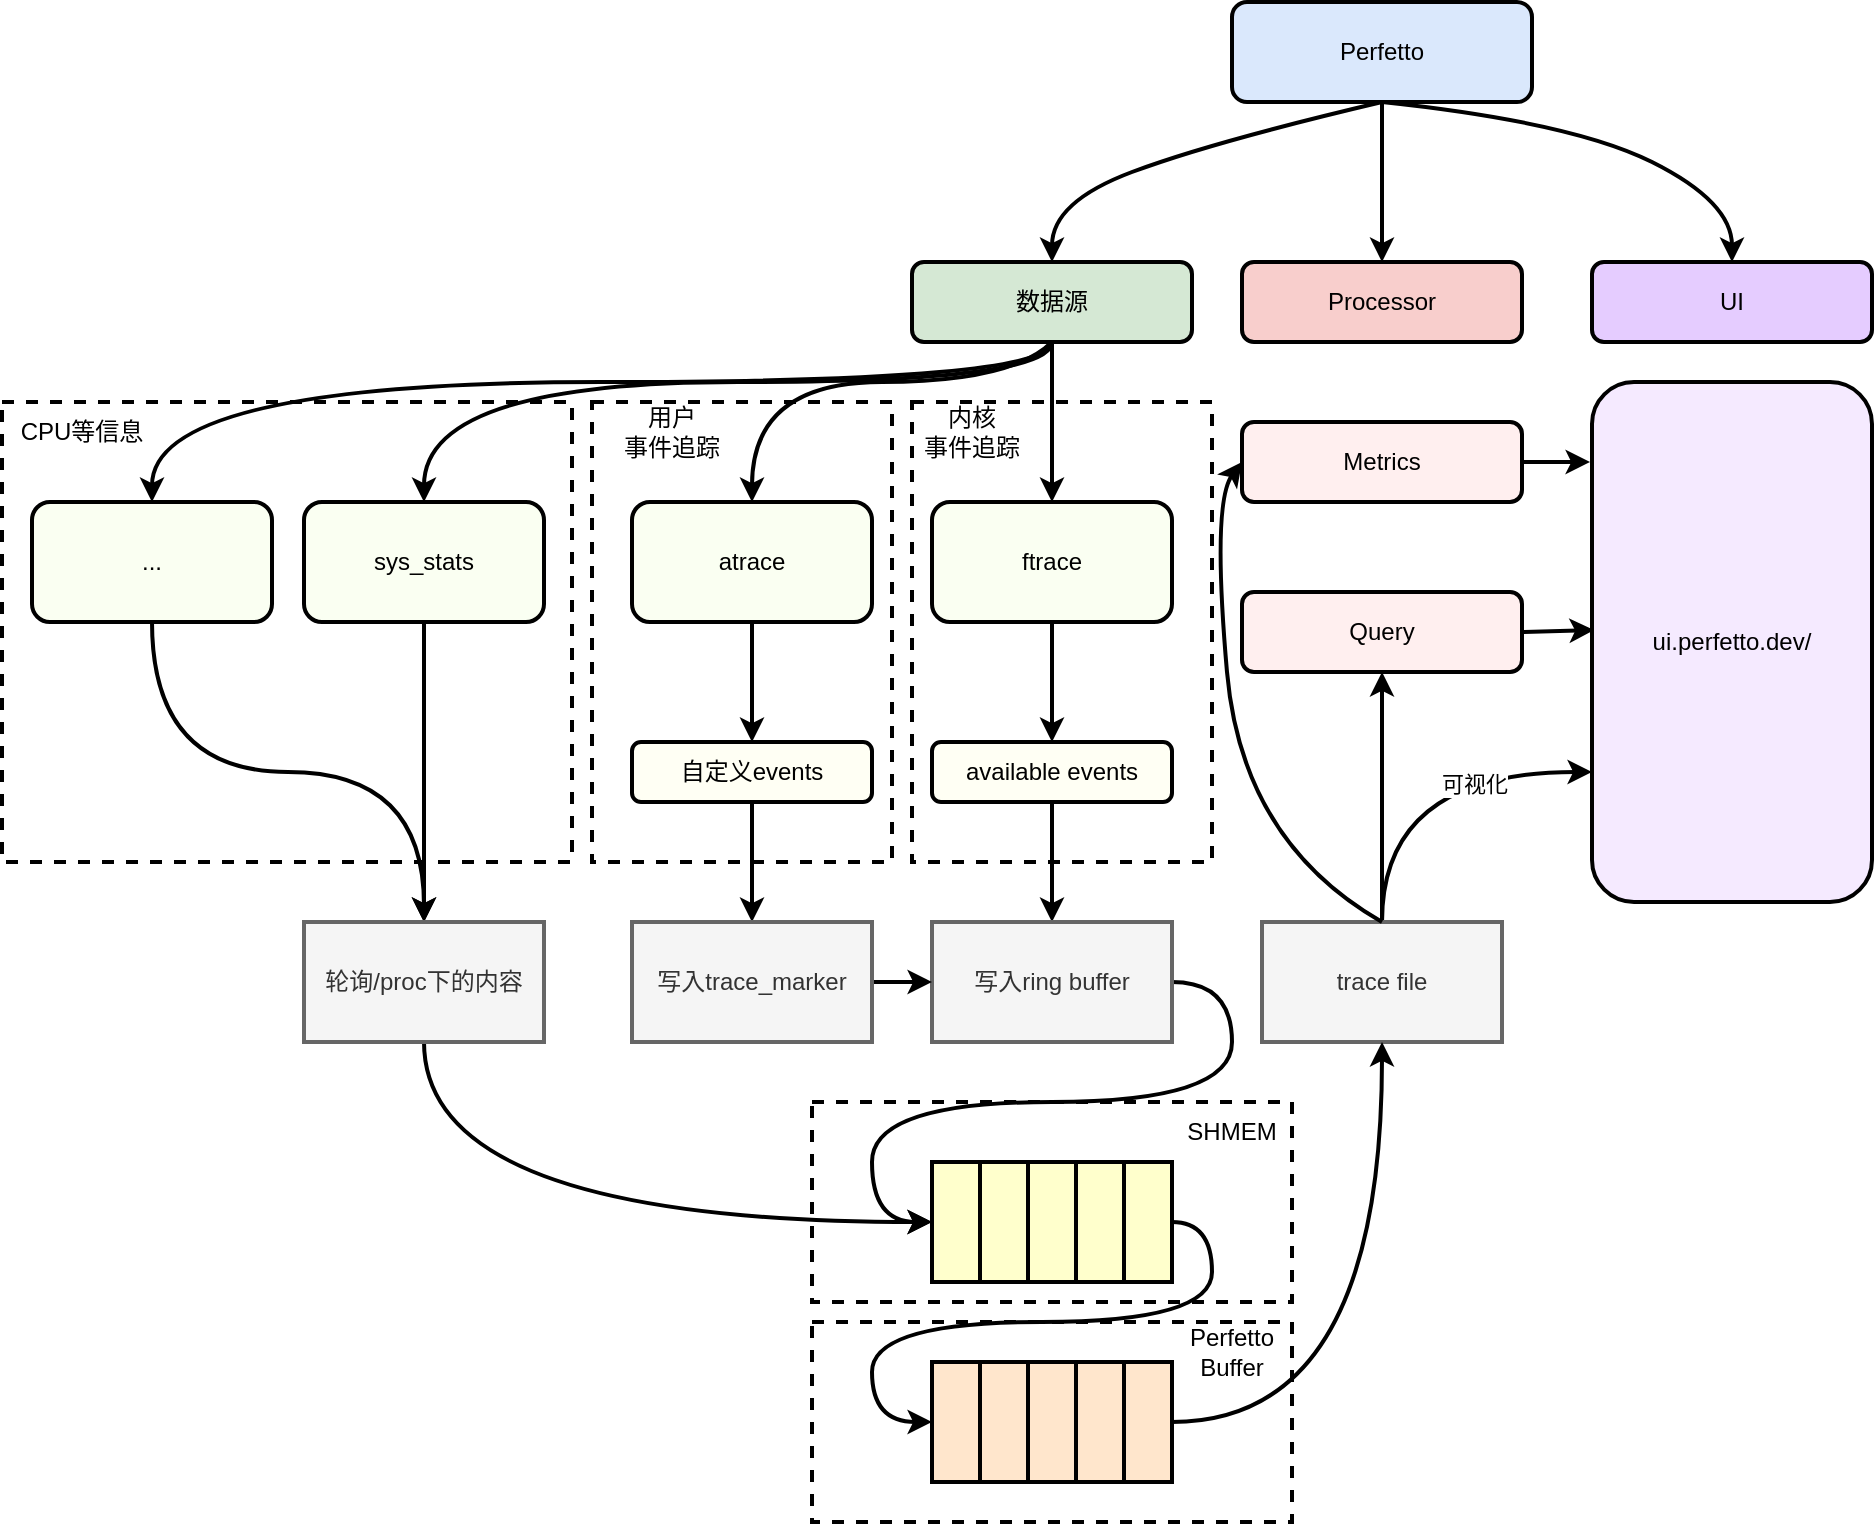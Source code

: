 <mxfile>
    <diagram id="rBZckapkyAHG_2cJXnG5" name="第 1 页">
        <mxGraphModel dx="1887" dy="1139" grid="1" gridSize="10" guides="1" tooltips="1" connect="1" arrows="1" fold="1" page="1" pageScale="1" pageWidth="827" pageHeight="1169" math="0" shadow="0">
            <root>
                <mxCell id="0"/>
                <mxCell id="1" parent="0"/>
                <mxCell id="91" value="" style="rounded=0;whiteSpace=wrap;html=1;strokeWidth=2;dashed=1;" vertex="1" parent="1">
                    <mxGeometry x="70" y="810" width="240" height="100" as="geometry"/>
                </mxCell>
                <mxCell id="89" value="" style="rounded=0;whiteSpace=wrap;html=1;strokeWidth=2;dashed=1;" vertex="1" parent="1">
                    <mxGeometry x="70" y="700" width="240" height="100" as="geometry"/>
                </mxCell>
                <mxCell id="40" value="" style="rounded=0;whiteSpace=wrap;html=1;strokeWidth=2;dashed=1;" parent="1" vertex="1">
                    <mxGeometry x="-335" y="350" width="285" height="230" as="geometry"/>
                </mxCell>
                <mxCell id="28" value="" style="rounded=0;whiteSpace=wrap;html=1;strokeWidth=2;dashed=1;" parent="1" vertex="1">
                    <mxGeometry x="120" y="350" width="150" height="230" as="geometry"/>
                </mxCell>
                <mxCell id="27" value="" style="rounded=0;whiteSpace=wrap;html=1;strokeWidth=2;dashed=1;" parent="1" vertex="1">
                    <mxGeometry x="-40" y="350" width="150" height="230" as="geometry"/>
                </mxCell>
                <mxCell id="26" style="edgeStyle=orthogonalEdgeStyle;html=1;exitX=0.5;exitY=1;exitDx=0;exitDy=0;entryX=0.5;entryY=0;entryDx=0;entryDy=0;curved=1;strokeWidth=2;" parent="1" source="2" target="4" edge="1">
                    <mxGeometry relative="1" as="geometry"/>
                </mxCell>
                <mxCell id="37" style="edgeStyle=orthogonalEdgeStyle;html=1;exitX=0.5;exitY=1;exitDx=0;exitDy=0;entryX=0.5;entryY=0;entryDx=0;entryDy=0;curved=1;strokeWidth=2;" parent="1" source="2" target="36" edge="1">
                    <mxGeometry relative="1" as="geometry">
                        <Array as="points">
                            <mxPoint x="190" y="340"/>
                            <mxPoint x="-124" y="340"/>
                        </Array>
                    </mxGeometry>
                </mxCell>
                <mxCell id="38" style="edgeStyle=orthogonalEdgeStyle;html=1;exitX=0.5;exitY=1;exitDx=0;exitDy=0;entryX=0.5;entryY=0;entryDx=0;entryDy=0;curved=1;strokeWidth=2;" parent="1" source="2" target="35" edge="1">
                    <mxGeometry relative="1" as="geometry">
                        <Array as="points">
                            <mxPoint x="190" y="340"/>
                            <mxPoint x="-260" y="340"/>
                        </Array>
                    </mxGeometry>
                </mxCell>
                <mxCell id="2" value="数据源" style="rounded=1;whiteSpace=wrap;html=1;strokeWidth=2;fillColor=#d5e8d4;strokeColor=light-dark(#000000, #446e2c);" parent="1" vertex="1">
                    <mxGeometry x="120" y="280" width="140" height="40" as="geometry"/>
                </mxCell>
                <mxCell id="25" style="edgeStyle=none;html=1;exitX=0.5;exitY=1;exitDx=0;exitDy=0;entryX=0.5;entryY=0;entryDx=0;entryDy=0;strokeWidth=2;" parent="1" source="3" target="17" edge="1">
                    <mxGeometry relative="1" as="geometry"/>
                </mxCell>
                <mxCell id="3" value="atrace" style="rounded=1;whiteSpace=wrap;html=1;strokeWidth=2;fillColor=#FAFFF2;" parent="1" vertex="1">
                    <mxGeometry x="-20" y="400" width="120" height="60" as="geometry"/>
                </mxCell>
                <mxCell id="16" style="edgeStyle=none;html=1;exitX=0.5;exitY=1;exitDx=0;exitDy=0;entryX=0.5;entryY=0;entryDx=0;entryDy=0;strokeWidth=2;" parent="1" source="4" target="14" edge="1">
                    <mxGeometry relative="1" as="geometry"/>
                </mxCell>
                <mxCell id="4" value="ftrace" style="rounded=1;whiteSpace=wrap;html=1;strokeWidth=2;fillColor=#FAFFF2;" parent="1" vertex="1">
                    <mxGeometry x="130" y="400" width="120" height="60" as="geometry"/>
                </mxCell>
                <mxCell id="5" value="" style="curved=1;endArrow=classic;html=1;exitX=0.5;exitY=1;exitDx=0;exitDy=0;entryX=0.5;entryY=0;entryDx=0;entryDy=0;strokeWidth=2;" parent="1" source="2" target="3" edge="1">
                    <mxGeometry width="50" height="50" relative="1" as="geometry">
                        <mxPoint x="310" y="470" as="sourcePoint"/>
                        <mxPoint x="360" y="420" as="targetPoint"/>
                        <Array as="points">
                            <mxPoint x="170" y="340"/>
                            <mxPoint x="40" y="340"/>
                        </Array>
                    </mxGeometry>
                </mxCell>
                <mxCell id="47" style="edgeStyle=none;html=1;exitX=0.5;exitY=1;exitDx=0;exitDy=0;entryX=0.5;entryY=0;entryDx=0;entryDy=0;strokeWidth=2;" parent="1" source="7" target="46" edge="1">
                    <mxGeometry relative="1" as="geometry"/>
                </mxCell>
                <mxCell id="7" value="Perfetto" style="rounded=1;whiteSpace=wrap;html=1;fillColor=#dae8fc;strokeColor=light-dark(#000000, #5c79a3);strokeWidth=2;" parent="1" vertex="1">
                    <mxGeometry x="280" y="150" width="150" height="50" as="geometry"/>
                </mxCell>
                <mxCell id="8" value="" style="curved=1;endArrow=classic;html=1;exitX=0.5;exitY=1;exitDx=0;exitDy=0;entryX=0.5;entryY=0;entryDx=0;entryDy=0;strokeWidth=2;" parent="1" source="7" target="2" edge="1">
                    <mxGeometry width="50" height="50" relative="1" as="geometry">
                        <mxPoint x="360" y="410" as="sourcePoint"/>
                        <mxPoint x="410" y="360" as="targetPoint"/>
                        <Array as="points">
                            <mxPoint x="270" y="220"/>
                            <mxPoint x="190" y="250"/>
                        </Array>
                    </mxGeometry>
                </mxCell>
                <mxCell id="20" style="edgeStyle=none;html=1;exitX=0.5;exitY=1;exitDx=0;exitDy=0;entryX=0.5;entryY=0;entryDx=0;entryDy=0;strokeWidth=2;" parent="1" source="14" target="19" edge="1">
                    <mxGeometry relative="1" as="geometry"/>
                </mxCell>
                <mxCell id="14" value="available events" style="rounded=1;whiteSpace=wrap;html=1;strokeWidth=2;fillColor=#FFFFF4;strokeColor=#000000;" parent="1" vertex="1">
                    <mxGeometry x="130" y="520" width="120" height="30" as="geometry"/>
                </mxCell>
                <mxCell id="32" style="edgeStyle=none;html=1;exitX=0.5;exitY=1;exitDx=0;exitDy=0;entryX=0.5;entryY=0;entryDx=0;entryDy=0;strokeWidth=2;" parent="1" source="17" target="31" edge="1">
                    <mxGeometry relative="1" as="geometry"/>
                </mxCell>
                <mxCell id="17" value="自定义events" style="rounded=1;whiteSpace=wrap;html=1;strokeWidth=2;fillColor=#FFFFF4;strokeColor=#000000;" parent="1" vertex="1">
                    <mxGeometry x="-20" y="520" width="120" height="30" as="geometry"/>
                </mxCell>
                <mxCell id="78" style="edgeStyle=orthogonalEdgeStyle;html=1;exitX=1;exitY=0.5;exitDx=0;exitDy=0;entryX=0;entryY=0.5;entryDx=0;entryDy=0;curved=1;strokeWidth=2;" edge="1" parent="1" source="19" target="54">
                    <mxGeometry relative="1" as="geometry">
                        <Array as="points">
                            <mxPoint x="280" y="640"/>
                            <mxPoint x="280" y="700"/>
                            <mxPoint x="100" y="700"/>
                            <mxPoint x="100" y="760"/>
                        </Array>
                    </mxGeometry>
                </mxCell>
                <mxCell id="19" value="&lt;span style=&quot;background-color: transparent;&quot;&gt;写入ring buffer&lt;/span&gt;" style="rounded=0;whiteSpace=wrap;html=1;fillColor=#f5f5f5;fontColor=#333333;strokeColor=#666666;strokeWidth=2;" parent="1" vertex="1">
                    <mxGeometry x="130" y="610" width="120" height="60" as="geometry"/>
                </mxCell>
                <mxCell id="29" value="&lt;div&gt;&lt;font color=&quot;#000000&quot;&gt;用户&lt;/font&gt;&lt;/div&gt;&lt;div&gt;事件追踪&lt;/div&gt;" style="text;html=1;align=center;verticalAlign=middle;whiteSpace=wrap;rounded=0;strokeWidth=2;" parent="1" vertex="1">
                    <mxGeometry x="-30" y="350" width="60" height="30" as="geometry"/>
                </mxCell>
                <mxCell id="30" value="内核&lt;div&gt;事件追踪&lt;/div&gt;" style="text;html=1;align=center;verticalAlign=middle;whiteSpace=wrap;rounded=0;strokeWidth=2;" parent="1" vertex="1">
                    <mxGeometry x="120" y="350" width="60" height="30" as="geometry"/>
                </mxCell>
                <mxCell id="33" style="edgeStyle=none;html=1;exitX=1;exitY=0.5;exitDx=0;exitDy=0;entryX=0;entryY=0.5;entryDx=0;entryDy=0;strokeWidth=2;" parent="1" source="31" target="19" edge="1">
                    <mxGeometry relative="1" as="geometry"/>
                </mxCell>
                <mxCell id="31" value="&lt;span style=&quot;background-color: transparent;&quot;&gt;写入trace_marker&lt;/span&gt;" style="rounded=0;whiteSpace=wrap;html=1;fillColor=#f5f5f5;fontColor=#333333;strokeColor=#666666;strokeWidth=2;" parent="1" vertex="1">
                    <mxGeometry x="-20" y="610" width="120" height="60" as="geometry"/>
                </mxCell>
                <mxCell id="43" style="edgeStyle=orthogonalEdgeStyle;html=1;exitX=0.5;exitY=1;exitDx=0;exitDy=0;entryX=0.5;entryY=0;entryDx=0;entryDy=0;curved=1;strokeWidth=2;" parent="1" source="35" target="42" edge="1">
                    <mxGeometry relative="1" as="geometry"/>
                </mxCell>
                <mxCell id="35" value="..." style="rounded=1;whiteSpace=wrap;html=1;strokeWidth=2;fillColor=#FAFFF2;" parent="1" vertex="1">
                    <mxGeometry x="-320" y="400" width="120" height="60" as="geometry"/>
                </mxCell>
                <mxCell id="44" style="edgeStyle=orthogonalEdgeStyle;html=1;exitX=0.5;exitY=1;exitDx=0;exitDy=0;curved=1;entryX=0.5;entryY=0;entryDx=0;entryDy=0;strokeWidth=2;" parent="1" source="36" target="42" edge="1">
                    <mxGeometry relative="1" as="geometry">
                        <mxPoint x="-190" y="610" as="targetPoint"/>
                    </mxGeometry>
                </mxCell>
                <mxCell id="36" value="sys_stats" style="rounded=1;whiteSpace=wrap;html=1;strokeWidth=2;fillColor=#FAFFF2;" parent="1" vertex="1">
                    <mxGeometry x="-184" y="400" width="120" height="60" as="geometry"/>
                </mxCell>
                <mxCell id="77" style="edgeStyle=orthogonalEdgeStyle;html=1;exitX=0.5;exitY=1;exitDx=0;exitDy=0;entryX=0;entryY=0.5;entryDx=0;entryDy=0;curved=1;strokeWidth=2;" edge="1" parent="1" source="42" target="54">
                    <mxGeometry relative="1" as="geometry"/>
                </mxCell>
                <mxCell id="42" value="轮询/proc下的内容" style="rounded=0;whiteSpace=wrap;html=1;fillColor=#f5f5f5;fontColor=#333333;strokeColor=#666666;strokeWidth=2;" parent="1" vertex="1">
                    <mxGeometry x="-184" y="610" width="120" height="60" as="geometry"/>
                </mxCell>
                <mxCell id="45" value="CPU等信息" style="text;html=1;align=center;verticalAlign=middle;whiteSpace=wrap;rounded=0;strokeWidth=2;" parent="1" vertex="1">
                    <mxGeometry x="-330" y="350" width="70" height="30" as="geometry"/>
                </mxCell>
                <mxCell id="46" value="Processor" style="rounded=1;whiteSpace=wrap;html=1;strokeWidth=2;fillColor=#f8cecc;strokeColor=#000000;" parent="1" vertex="1">
                    <mxGeometry x="285" y="280" width="140" height="40" as="geometry"/>
                </mxCell>
                <mxCell id="48" value="UI" style="rounded=1;whiteSpace=wrap;html=1;strokeWidth=2;fillColor=#E5CCFF;strokeColor=light-dark(#000000, #446e2c);" parent="1" vertex="1">
                    <mxGeometry x="460" y="280" width="140" height="40" as="geometry"/>
                </mxCell>
                <mxCell id="50" value="" style="curved=1;endArrow=classic;html=1;entryX=0.5;entryY=0;entryDx=0;entryDy=0;strokeWidth=2;" parent="1" target="48" edge="1">
                    <mxGeometry width="50" height="50" relative="1" as="geometry">
                        <mxPoint x="355" y="200" as="sourcePoint"/>
                        <mxPoint x="530" y="200" as="targetPoint"/>
                        <Array as="points">
                            <mxPoint x="450" y="210"/>
                            <mxPoint x="530" y="250"/>
                        </Array>
                    </mxGeometry>
                </mxCell>
                <mxCell id="54" value="" style="shape=table;startSize=0;container=1;collapsible=0;childLayout=tableLayout;fontSize=16;rowLines=0;columnLines=1;strokeWidth=2;fillColor=#FFFFCC;" vertex="1" parent="1">
                    <mxGeometry x="130" y="730" width="120" height="60" as="geometry"/>
                </mxCell>
                <mxCell id="55" value="" style="shape=tableRow;horizontal=0;startSize=0;swimlaneHead=0;swimlaneBody=0;strokeColor=inherit;top=0;left=0;bottom=0;right=0;collapsible=0;dropTarget=0;fillColor=none;points=[[0,0.5],[1,0.5]];portConstraint=eastwest;fontSize=16;" vertex="1" parent="54">
                    <mxGeometry width="120" height="60" as="geometry"/>
                </mxCell>
                <mxCell id="56" value="" style="shape=partialRectangle;html=1;whiteSpace=wrap;connectable=0;strokeColor=inherit;overflow=hidden;fillColor=none;top=0;left=0;bottom=0;right=0;pointerEvents=1;fontSize=16;" vertex="1" parent="55">
                    <mxGeometry width="24" height="60" as="geometry">
                        <mxRectangle width="24" height="60" as="alternateBounds"/>
                    </mxGeometry>
                </mxCell>
                <mxCell id="57" value="" style="shape=partialRectangle;html=1;whiteSpace=wrap;connectable=0;strokeColor=inherit;overflow=hidden;fillColor=none;top=0;left=0;bottom=0;right=0;pointerEvents=1;fontSize=16;" vertex="1" parent="55">
                    <mxGeometry x="24" width="24" height="60" as="geometry">
                        <mxRectangle width="24" height="60" as="alternateBounds"/>
                    </mxGeometry>
                </mxCell>
                <mxCell id="58" value="" style="shape=partialRectangle;html=1;whiteSpace=wrap;connectable=0;strokeColor=inherit;overflow=hidden;fillColor=none;top=0;left=0;bottom=0;right=0;pointerEvents=1;fontSize=16;" vertex="1" parent="55">
                    <mxGeometry x="48" width="24" height="60" as="geometry">
                        <mxRectangle width="24" height="60" as="alternateBounds"/>
                    </mxGeometry>
                </mxCell>
                <mxCell id="67" style="shape=partialRectangle;html=1;whiteSpace=wrap;connectable=0;strokeColor=inherit;overflow=hidden;fillColor=none;top=0;left=0;bottom=0;right=0;pointerEvents=1;fontSize=16;" vertex="1" parent="55">
                    <mxGeometry x="72" width="24" height="60" as="geometry">
                        <mxRectangle width="24" height="60" as="alternateBounds"/>
                    </mxGeometry>
                </mxCell>
                <mxCell id="68" style="shape=partialRectangle;html=1;whiteSpace=wrap;connectable=0;strokeColor=inherit;overflow=hidden;fillColor=none;top=0;left=0;bottom=0;right=0;pointerEvents=1;fontSize=16;" vertex="1" parent="55">
                    <mxGeometry x="96" width="24" height="60" as="geometry">
                        <mxRectangle width="24" height="60" as="alternateBounds"/>
                    </mxGeometry>
                </mxCell>
                <mxCell id="69" value="" style="shape=table;startSize=0;container=1;collapsible=0;childLayout=tableLayout;fontSize=16;rowLines=0;columnLines=1;strokeWidth=2;fillColor=#FFE6CC;" vertex="1" parent="1">
                    <mxGeometry x="130" y="830" width="120" height="60" as="geometry"/>
                </mxCell>
                <mxCell id="70" value="" style="shape=tableRow;horizontal=0;startSize=0;swimlaneHead=0;swimlaneBody=0;strokeColor=inherit;top=0;left=0;bottom=0;right=0;collapsible=0;dropTarget=0;fillColor=none;points=[[0,0.5],[1,0.5]];portConstraint=eastwest;fontSize=16;" vertex="1" parent="69">
                    <mxGeometry width="120" height="60" as="geometry"/>
                </mxCell>
                <mxCell id="71" value="" style="shape=partialRectangle;html=1;whiteSpace=wrap;connectable=0;strokeColor=inherit;overflow=hidden;fillColor=none;top=0;left=0;bottom=0;right=0;pointerEvents=1;fontSize=16;" vertex="1" parent="70">
                    <mxGeometry width="24" height="60" as="geometry">
                        <mxRectangle width="24" height="60" as="alternateBounds"/>
                    </mxGeometry>
                </mxCell>
                <mxCell id="72" value="" style="shape=partialRectangle;html=1;whiteSpace=wrap;connectable=0;strokeColor=inherit;overflow=hidden;fillColor=none;top=0;left=0;bottom=0;right=0;pointerEvents=1;fontSize=16;" vertex="1" parent="70">
                    <mxGeometry x="24" width="24" height="60" as="geometry">
                        <mxRectangle width="24" height="60" as="alternateBounds"/>
                    </mxGeometry>
                </mxCell>
                <mxCell id="73" value="" style="shape=partialRectangle;html=1;whiteSpace=wrap;connectable=0;strokeColor=inherit;overflow=hidden;fillColor=none;top=0;left=0;bottom=0;right=0;pointerEvents=1;fontSize=16;" vertex="1" parent="70">
                    <mxGeometry x="48" width="24" height="60" as="geometry">
                        <mxRectangle width="24" height="60" as="alternateBounds"/>
                    </mxGeometry>
                </mxCell>
                <mxCell id="74" style="shape=partialRectangle;html=1;whiteSpace=wrap;connectable=0;strokeColor=inherit;overflow=hidden;fillColor=none;top=0;left=0;bottom=0;right=0;pointerEvents=1;fontSize=16;" vertex="1" parent="70">
                    <mxGeometry x="72" width="24" height="60" as="geometry">
                        <mxRectangle width="24" height="60" as="alternateBounds"/>
                    </mxGeometry>
                </mxCell>
                <mxCell id="75" style="shape=partialRectangle;html=1;whiteSpace=wrap;connectable=0;strokeColor=inherit;overflow=hidden;fillColor=none;top=0;left=0;bottom=0;right=0;pointerEvents=1;fontSize=16;" vertex="1" parent="70">
                    <mxGeometry x="96" width="24" height="60" as="geometry">
                        <mxRectangle width="24" height="60" as="alternateBounds"/>
                    </mxGeometry>
                </mxCell>
                <mxCell id="79" style="edgeStyle=orthogonalEdgeStyle;html=1;exitX=1;exitY=0.5;exitDx=0;exitDy=0;entryX=0;entryY=0.5;entryDx=0;entryDy=0;curved=1;strokeWidth=2;" edge="1" parent="1" source="55" target="69">
                    <mxGeometry relative="1" as="geometry">
                        <Array as="points">
                            <mxPoint x="270" y="760"/>
                            <mxPoint x="270" y="810"/>
                            <mxPoint x="100" y="810"/>
                            <mxPoint x="100" y="860"/>
                        </Array>
                    </mxGeometry>
                </mxCell>
                <mxCell id="96" style="edgeStyle=orthogonalEdgeStyle;html=1;exitX=0.5;exitY=0;exitDx=0;exitDy=0;entryX=0;entryY=0.75;entryDx=0;entryDy=0;curved=1;strokeWidth=2;" edge="1" parent="1" source="87" target="95">
                    <mxGeometry relative="1" as="geometry"/>
                </mxCell>
                <mxCell id="97" value="可视化" style="edgeLabel;html=1;align=center;verticalAlign=middle;resizable=0;points=[];" vertex="1" connectable="0" parent="96">
                    <mxGeometry x="0.344" y="-6" relative="1" as="geometry">
                        <mxPoint as="offset"/>
                    </mxGeometry>
                </mxCell>
                <mxCell id="100" style="edgeStyle=none;html=1;exitX=0.5;exitY=0;exitDx=0;exitDy=0;entryX=0.5;entryY=1;entryDx=0;entryDy=0;strokeWidth=2;" edge="1" parent="1" source="87" target="99">
                    <mxGeometry relative="1" as="geometry"/>
                </mxCell>
                <mxCell id="87" value="trace file" style="rounded=0;whiteSpace=wrap;html=1;fillColor=#f5f5f5;fontColor=#333333;strokeColor=#666666;strokeWidth=2;" vertex="1" parent="1">
                    <mxGeometry x="295" y="610" width="120" height="60" as="geometry"/>
                </mxCell>
                <mxCell id="88" style="edgeStyle=orthogonalEdgeStyle;html=1;exitX=1;exitY=0.5;exitDx=0;exitDy=0;entryX=0.5;entryY=1;entryDx=0;entryDy=0;curved=1;strokeWidth=2;" edge="1" parent="1" source="70" target="87">
                    <mxGeometry relative="1" as="geometry"/>
                </mxCell>
                <mxCell id="92" value="SHMEM" style="text;html=1;align=center;verticalAlign=middle;whiteSpace=wrap;rounded=0;" vertex="1" parent="1">
                    <mxGeometry x="250" y="700" width="60" height="30" as="geometry"/>
                </mxCell>
                <mxCell id="93" value="Perfetto Buffer" style="text;html=1;align=center;verticalAlign=middle;whiteSpace=wrap;rounded=0;" vertex="1" parent="1">
                    <mxGeometry x="250" y="810" width="60" height="30" as="geometry"/>
                </mxCell>
                <mxCell id="95" value="ui.perfetto.dev/" style="rounded=1;whiteSpace=wrap;html=1;strokeWidth=2;fillColor=#F5EAFF;strokeColor=light-dark(#000000, #446e2c);" vertex="1" parent="1">
                    <mxGeometry x="460" y="340" width="140" height="260" as="geometry"/>
                </mxCell>
                <mxCell id="98" value="Metrics" style="rounded=1;whiteSpace=wrap;html=1;strokeWidth=2;fillColor=#FFEFEF;strokeColor=#000000;" vertex="1" parent="1">
                    <mxGeometry x="285" y="360" width="140" height="40" as="geometry"/>
                </mxCell>
                <mxCell id="99" value="Query" style="rounded=1;whiteSpace=wrap;html=1;strokeWidth=2;fillColor=#FFEFEF;strokeColor=#000000;" vertex="1" parent="1">
                    <mxGeometry x="285" y="445" width="140" height="40" as="geometry"/>
                </mxCell>
                <mxCell id="102" value="" style="curved=1;endArrow=classic;html=1;entryX=0;entryY=0.5;entryDx=0;entryDy=0;exitX=0.5;exitY=0;exitDx=0;exitDy=0;strokeWidth=2;" edge="1" parent="1" source="87" target="98">
                    <mxGeometry width="50" height="50" relative="1" as="geometry">
                        <mxPoint x="490" y="770" as="sourcePoint"/>
                        <mxPoint x="540" y="720" as="targetPoint"/>
                        <Array as="points">
                            <mxPoint x="285" y="570"/>
                            <mxPoint x="270" y="400"/>
                        </Array>
                    </mxGeometry>
                </mxCell>
                <mxCell id="103" style="edgeStyle=none;html=1;exitX=1;exitY=0.5;exitDx=0;exitDy=0;entryX=0.007;entryY=0.477;entryDx=0;entryDy=0;entryPerimeter=0;strokeWidth=2;" edge="1" parent="1" source="99" target="95">
                    <mxGeometry relative="1" as="geometry">
                        <mxPoint x="462" y="465" as="targetPoint"/>
                    </mxGeometry>
                </mxCell>
                <mxCell id="104" style="edgeStyle=none;html=1;exitX=1;exitY=0.5;exitDx=0;exitDy=0;entryX=-0.007;entryY=0.154;entryDx=0;entryDy=0;entryPerimeter=0;strokeWidth=2;" edge="1" parent="1" source="98" target="95">
                    <mxGeometry relative="1" as="geometry"/>
                </mxCell>
            </root>
        </mxGraphModel>
    </diagram>
</mxfile>